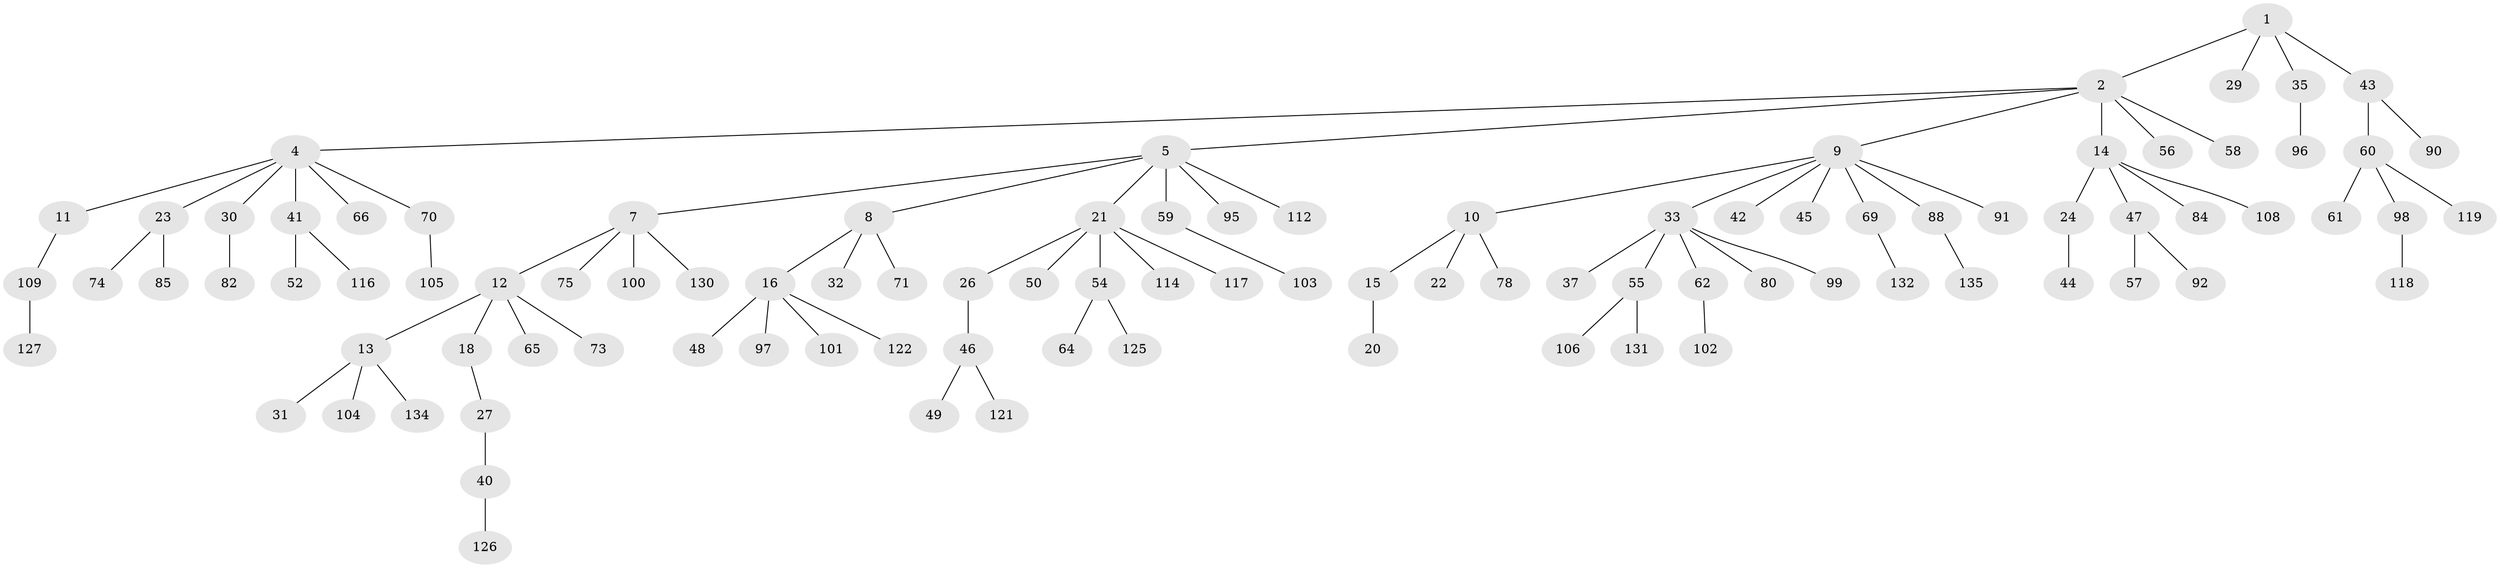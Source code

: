 // Generated by graph-tools (version 1.1) at 2025/24/03/03/25 07:24:08]
// undirected, 98 vertices, 97 edges
graph export_dot {
graph [start="1"]
  node [color=gray90,style=filled];
  1;
  2 [super="+3"];
  4 [super="+19"];
  5 [super="+6"];
  7 [super="+39"];
  8 [super="+113"];
  9 [super="+34"];
  10 [super="+77"];
  11;
  12;
  13 [super="+17"];
  14 [super="+28"];
  15 [super="+79"];
  16 [super="+53"];
  18;
  20;
  21 [super="+25"];
  22;
  23 [super="+86"];
  24;
  26 [super="+38"];
  27;
  29;
  30;
  31 [super="+124"];
  32;
  33 [super="+36"];
  35 [super="+89"];
  37;
  40 [super="+72"];
  41 [super="+87"];
  42;
  43 [super="+68"];
  44 [super="+51"];
  45;
  46 [super="+67"];
  47;
  48;
  49 [super="+76"];
  50;
  52;
  54 [super="+63"];
  55;
  56;
  57 [super="+128"];
  58;
  59;
  60 [super="+110"];
  61;
  62 [super="+83"];
  64;
  65 [super="+133"];
  66;
  69 [super="+123"];
  70;
  71;
  73;
  74;
  75 [super="+81"];
  78;
  80;
  82;
  84;
  85;
  88 [super="+94"];
  90;
  91 [super="+115"];
  92 [super="+93"];
  95;
  96;
  97;
  98;
  99;
  100;
  101;
  102;
  103 [super="+111"];
  104;
  105;
  106 [super="+107"];
  108;
  109;
  112;
  114;
  116;
  117 [super="+120"];
  118;
  119;
  121;
  122;
  125;
  126 [super="+129"];
  127;
  130;
  131;
  132;
  134;
  135;
  1 -- 2;
  1 -- 29;
  1 -- 35;
  1 -- 43;
  2 -- 5;
  2 -- 14;
  2 -- 58;
  2 -- 56;
  2 -- 9;
  2 -- 4;
  4 -- 11;
  4 -- 23;
  4 -- 30;
  4 -- 41;
  4 -- 70;
  4 -- 66;
  5 -- 8;
  5 -- 21;
  5 -- 95;
  5 -- 112;
  5 -- 59;
  5 -- 7;
  7 -- 12;
  7 -- 100;
  7 -- 130;
  7 -- 75;
  8 -- 16;
  8 -- 32;
  8 -- 71;
  9 -- 10;
  9 -- 33;
  9 -- 42;
  9 -- 88;
  9 -- 91;
  9 -- 45;
  9 -- 69;
  10 -- 15;
  10 -- 22;
  10 -- 78;
  11 -- 109;
  12 -- 13;
  12 -- 18;
  12 -- 65;
  12 -- 73;
  13 -- 31;
  13 -- 104;
  13 -- 134;
  14 -- 24;
  14 -- 47;
  14 -- 108;
  14 -- 84;
  15 -- 20;
  16 -- 48;
  16 -- 101;
  16 -- 122;
  16 -- 97;
  18 -- 27;
  21 -- 117;
  21 -- 50;
  21 -- 114;
  21 -- 54;
  21 -- 26;
  23 -- 74;
  23 -- 85;
  24 -- 44;
  26 -- 46;
  27 -- 40;
  30 -- 82;
  33 -- 37;
  33 -- 80;
  33 -- 99;
  33 -- 62;
  33 -- 55;
  35 -- 96;
  40 -- 126;
  41 -- 52;
  41 -- 116;
  43 -- 60;
  43 -- 90;
  46 -- 49;
  46 -- 121;
  47 -- 57;
  47 -- 92;
  54 -- 64;
  54 -- 125;
  55 -- 106;
  55 -- 131;
  59 -- 103;
  60 -- 61;
  60 -- 98;
  60 -- 119;
  62 -- 102;
  69 -- 132;
  70 -- 105;
  88 -- 135;
  98 -- 118;
  109 -- 127;
}
